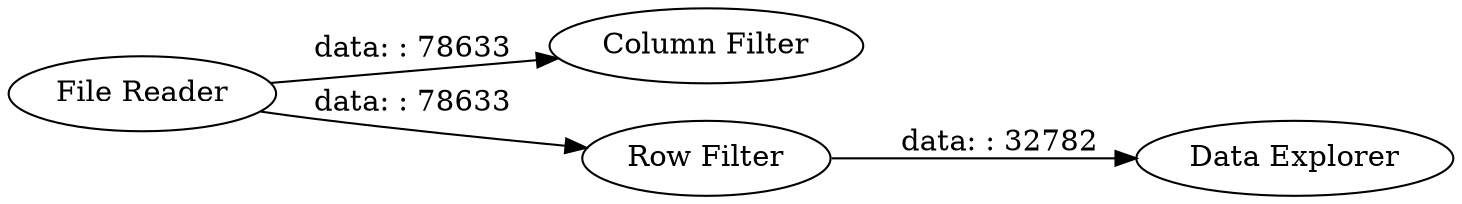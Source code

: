 digraph {
	"7031616024145015568_10" [label="Data Explorer"]
	"7031616024145015568_9" [label="Column Filter"]
	"7031616024145015568_8" [label="Row Filter"]
	"7031616024145015568_3" [label="File Reader"]
	"7031616024145015568_3" -> "7031616024145015568_9" [label="data: : 78633"]
	"7031616024145015568_3" -> "7031616024145015568_8" [label="data: : 78633"]
	"7031616024145015568_8" -> "7031616024145015568_10" [label="data: : 32782"]
	rankdir=LR
}
